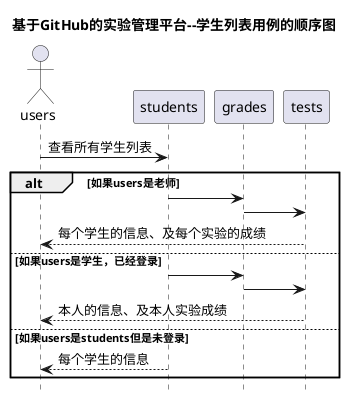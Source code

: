 @startuml
title 基于GitHub的实验管理平台--学生列表用例的顺序图
hide footbox
actor users
users -> students: 查看所有学生列表
alt 如果users是老师
	students -> grades
	grades -> tests
	tests --> users:每个学生的信息、及每个实验的成绩
else 如果users是学生，已经登录
    students -> grades
	grades -> tests
	tests --> users:本人的信息、及本人实验成绩
else 如果users是students但是未登录
    students --> users:每个学生的信息

end

@enduml